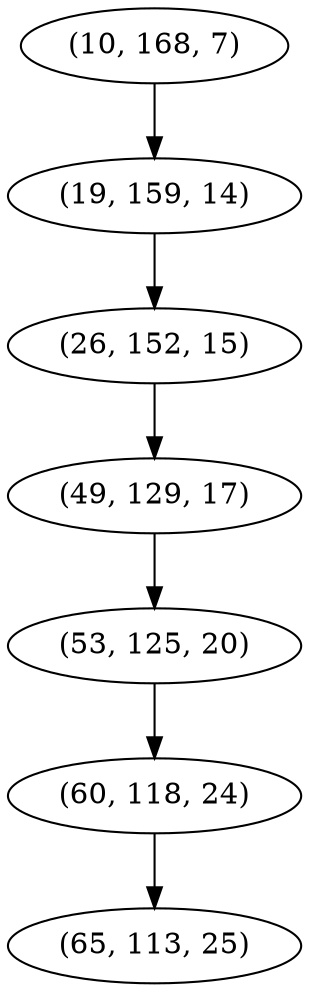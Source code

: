 digraph tree {
    "(10, 168, 7)";
    "(19, 159, 14)";
    "(26, 152, 15)";
    "(49, 129, 17)";
    "(53, 125, 20)";
    "(60, 118, 24)";
    "(65, 113, 25)";
    "(10, 168, 7)" -> "(19, 159, 14)";
    "(19, 159, 14)" -> "(26, 152, 15)";
    "(26, 152, 15)" -> "(49, 129, 17)";
    "(49, 129, 17)" -> "(53, 125, 20)";
    "(53, 125, 20)" -> "(60, 118, 24)";
    "(60, 118, 24)" -> "(65, 113, 25)";
}
